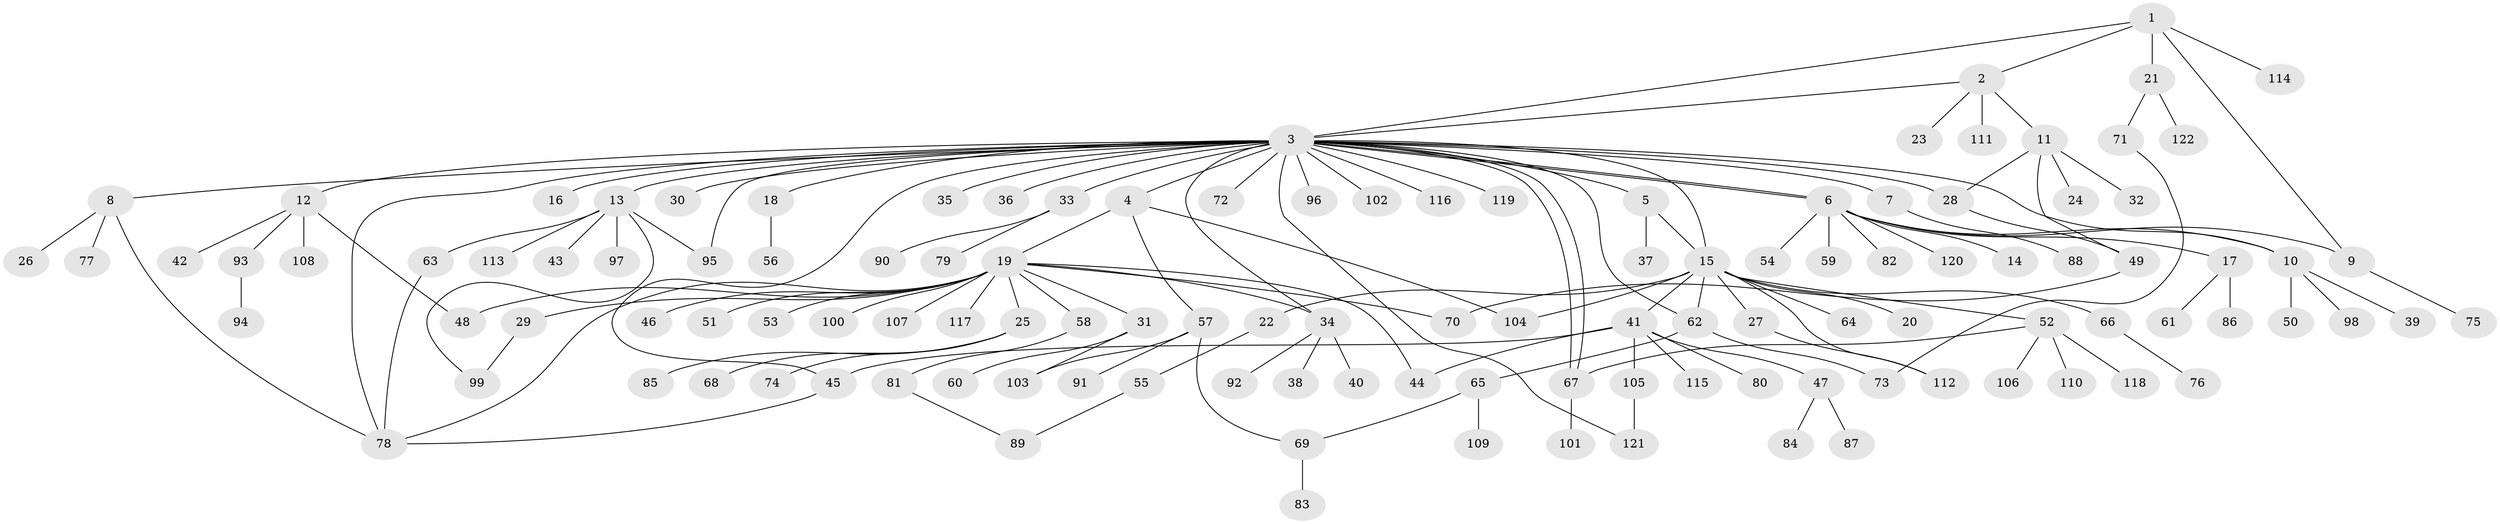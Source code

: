 // Generated by graph-tools (version 1.1) at 2025/48/03/09/25 04:48:51]
// undirected, 122 vertices, 149 edges
graph export_dot {
graph [start="1"]
  node [color=gray90,style=filled];
  1;
  2;
  3;
  4;
  5;
  6;
  7;
  8;
  9;
  10;
  11;
  12;
  13;
  14;
  15;
  16;
  17;
  18;
  19;
  20;
  21;
  22;
  23;
  24;
  25;
  26;
  27;
  28;
  29;
  30;
  31;
  32;
  33;
  34;
  35;
  36;
  37;
  38;
  39;
  40;
  41;
  42;
  43;
  44;
  45;
  46;
  47;
  48;
  49;
  50;
  51;
  52;
  53;
  54;
  55;
  56;
  57;
  58;
  59;
  60;
  61;
  62;
  63;
  64;
  65;
  66;
  67;
  68;
  69;
  70;
  71;
  72;
  73;
  74;
  75;
  76;
  77;
  78;
  79;
  80;
  81;
  82;
  83;
  84;
  85;
  86;
  87;
  88;
  89;
  90;
  91;
  92;
  93;
  94;
  95;
  96;
  97;
  98;
  99;
  100;
  101;
  102;
  103;
  104;
  105;
  106;
  107;
  108;
  109;
  110;
  111;
  112;
  113;
  114;
  115;
  116;
  117;
  118;
  119;
  120;
  121;
  122;
  1 -- 2;
  1 -- 3;
  1 -- 9;
  1 -- 21;
  1 -- 114;
  2 -- 3;
  2 -- 11;
  2 -- 23;
  2 -- 111;
  3 -- 4;
  3 -- 5;
  3 -- 6;
  3 -- 6;
  3 -- 7;
  3 -- 8;
  3 -- 10;
  3 -- 12;
  3 -- 13;
  3 -- 15;
  3 -- 16;
  3 -- 18;
  3 -- 28;
  3 -- 30;
  3 -- 33;
  3 -- 34;
  3 -- 35;
  3 -- 36;
  3 -- 45;
  3 -- 62;
  3 -- 67;
  3 -- 67;
  3 -- 72;
  3 -- 78;
  3 -- 95;
  3 -- 96;
  3 -- 102;
  3 -- 116;
  3 -- 119;
  3 -- 121;
  4 -- 19;
  4 -- 57;
  4 -- 104;
  5 -- 15;
  5 -- 37;
  6 -- 9;
  6 -- 10;
  6 -- 14;
  6 -- 17;
  6 -- 54;
  6 -- 59;
  6 -- 82;
  6 -- 120;
  7 -- 88;
  8 -- 26;
  8 -- 77;
  8 -- 78;
  9 -- 75;
  10 -- 39;
  10 -- 50;
  10 -- 98;
  11 -- 24;
  11 -- 28;
  11 -- 32;
  11 -- 49;
  12 -- 42;
  12 -- 48;
  12 -- 93;
  12 -- 108;
  13 -- 43;
  13 -- 63;
  13 -- 95;
  13 -- 97;
  13 -- 99;
  13 -- 113;
  15 -- 20;
  15 -- 22;
  15 -- 27;
  15 -- 41;
  15 -- 52;
  15 -- 62;
  15 -- 64;
  15 -- 66;
  15 -- 104;
  15 -- 112;
  17 -- 61;
  17 -- 86;
  18 -- 56;
  19 -- 25;
  19 -- 29;
  19 -- 31;
  19 -- 34;
  19 -- 44;
  19 -- 46;
  19 -- 48;
  19 -- 51;
  19 -- 53;
  19 -- 58;
  19 -- 70;
  19 -- 78;
  19 -- 100;
  19 -- 107;
  19 -- 117;
  21 -- 71;
  21 -- 122;
  22 -- 55;
  25 -- 68;
  25 -- 74;
  25 -- 85;
  27 -- 112;
  28 -- 49;
  29 -- 99;
  31 -- 60;
  31 -- 103;
  33 -- 79;
  33 -- 90;
  34 -- 38;
  34 -- 40;
  34 -- 92;
  41 -- 44;
  41 -- 45;
  41 -- 47;
  41 -- 80;
  41 -- 105;
  41 -- 115;
  45 -- 78;
  47 -- 84;
  47 -- 87;
  49 -- 70;
  52 -- 67;
  52 -- 106;
  52 -- 110;
  52 -- 118;
  55 -- 89;
  57 -- 69;
  57 -- 91;
  57 -- 103;
  58 -- 81;
  62 -- 65;
  62 -- 73;
  63 -- 78;
  65 -- 69;
  65 -- 109;
  66 -- 76;
  67 -- 101;
  69 -- 83;
  71 -- 73;
  81 -- 89;
  93 -- 94;
  105 -- 121;
}
